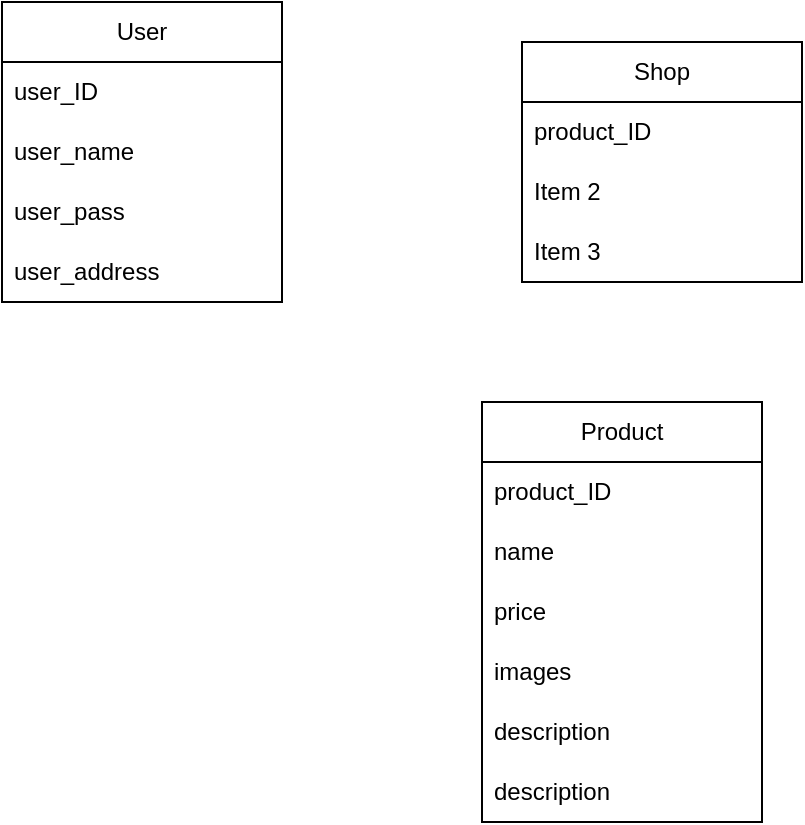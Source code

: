 <mxfile version="20.6.0" type="github">
  <diagram id="WruLcLsb1Fq7Wjmxy97L" name="Страница 1">
    <mxGraphModel dx="1422" dy="762" grid="1" gridSize="10" guides="1" tooltips="1" connect="1" arrows="1" fold="1" page="1" pageScale="1" pageWidth="827" pageHeight="1169" math="0" shadow="0">
      <root>
        <mxCell id="0" />
        <mxCell id="1" parent="0" />
        <mxCell id="VTKnWKwmcrxFRoRJ5cfs-1" value="User&lt;br&gt;" style="swimlane;fontStyle=0;childLayout=stackLayout;horizontal=1;startSize=30;horizontalStack=0;resizeParent=1;resizeParentMax=0;resizeLast=0;collapsible=1;marginBottom=0;whiteSpace=wrap;html=1;" vertex="1" parent="1">
          <mxGeometry x="80" y="310" width="140" height="150" as="geometry" />
        </mxCell>
        <mxCell id="VTKnWKwmcrxFRoRJ5cfs-2" value="user_ID" style="text;strokeColor=none;fillColor=none;align=left;verticalAlign=middle;spacingLeft=4;spacingRight=4;overflow=hidden;points=[[0,0.5],[1,0.5]];portConstraint=eastwest;rotatable=0;whiteSpace=wrap;html=1;" vertex="1" parent="VTKnWKwmcrxFRoRJ5cfs-1">
          <mxGeometry y="30" width="140" height="30" as="geometry" />
        </mxCell>
        <mxCell id="VTKnWKwmcrxFRoRJ5cfs-3" value="user_name" style="text;strokeColor=none;fillColor=none;align=left;verticalAlign=middle;spacingLeft=4;spacingRight=4;overflow=hidden;points=[[0,0.5],[1,0.5]];portConstraint=eastwest;rotatable=0;whiteSpace=wrap;html=1;" vertex="1" parent="VTKnWKwmcrxFRoRJ5cfs-1">
          <mxGeometry y="60" width="140" height="30" as="geometry" />
        </mxCell>
        <mxCell id="VTKnWKwmcrxFRoRJ5cfs-4" value="user_pass" style="text;strokeColor=none;fillColor=none;align=left;verticalAlign=middle;spacingLeft=4;spacingRight=4;overflow=hidden;points=[[0,0.5],[1,0.5]];portConstraint=eastwest;rotatable=0;whiteSpace=wrap;html=1;" vertex="1" parent="VTKnWKwmcrxFRoRJ5cfs-1">
          <mxGeometry y="90" width="140" height="30" as="geometry" />
        </mxCell>
        <mxCell id="VTKnWKwmcrxFRoRJ5cfs-5" value="user_address" style="text;strokeColor=none;fillColor=none;align=left;verticalAlign=middle;spacingLeft=4;spacingRight=4;overflow=hidden;points=[[0,0.5],[1,0.5]];portConstraint=eastwest;rotatable=0;whiteSpace=wrap;html=1;" vertex="1" parent="VTKnWKwmcrxFRoRJ5cfs-1">
          <mxGeometry y="120" width="140" height="30" as="geometry" />
        </mxCell>
        <mxCell id="VTKnWKwmcrxFRoRJ5cfs-7" value="Shop" style="swimlane;fontStyle=0;childLayout=stackLayout;horizontal=1;startSize=30;horizontalStack=0;resizeParent=1;resizeParentMax=0;resizeLast=0;collapsible=1;marginBottom=0;whiteSpace=wrap;html=1;strokeColor=#000000;" vertex="1" parent="1">
          <mxGeometry x="340" y="330" width="140" height="120" as="geometry" />
        </mxCell>
        <mxCell id="VTKnWKwmcrxFRoRJ5cfs-8" value="product_ID" style="text;strokeColor=none;fillColor=none;align=left;verticalAlign=middle;spacingLeft=4;spacingRight=4;overflow=hidden;points=[[0,0.5],[1,0.5]];portConstraint=eastwest;rotatable=0;whiteSpace=wrap;html=1;" vertex="1" parent="VTKnWKwmcrxFRoRJ5cfs-7">
          <mxGeometry y="30" width="140" height="30" as="geometry" />
        </mxCell>
        <mxCell id="VTKnWKwmcrxFRoRJ5cfs-9" value="Item 2" style="text;strokeColor=none;fillColor=none;align=left;verticalAlign=middle;spacingLeft=4;spacingRight=4;overflow=hidden;points=[[0,0.5],[1,0.5]];portConstraint=eastwest;rotatable=0;whiteSpace=wrap;html=1;" vertex="1" parent="VTKnWKwmcrxFRoRJ5cfs-7">
          <mxGeometry y="60" width="140" height="30" as="geometry" />
        </mxCell>
        <mxCell id="VTKnWKwmcrxFRoRJ5cfs-10" value="Item 3" style="text;strokeColor=none;fillColor=none;align=left;verticalAlign=middle;spacingLeft=4;spacingRight=4;overflow=hidden;points=[[0,0.5],[1,0.5]];portConstraint=eastwest;rotatable=0;whiteSpace=wrap;html=1;" vertex="1" parent="VTKnWKwmcrxFRoRJ5cfs-7">
          <mxGeometry y="90" width="140" height="30" as="geometry" />
        </mxCell>
        <mxCell id="VTKnWKwmcrxFRoRJ5cfs-11" value="Product" style="swimlane;fontStyle=0;childLayout=stackLayout;horizontal=1;startSize=30;horizontalStack=0;resizeParent=1;resizeParentMax=0;resizeLast=0;collapsible=1;marginBottom=0;whiteSpace=wrap;html=1;strokeColor=#000000;" vertex="1" parent="1">
          <mxGeometry x="320" y="510" width="140" height="210" as="geometry" />
        </mxCell>
        <mxCell id="VTKnWKwmcrxFRoRJ5cfs-12" value="product_ID" style="text;strokeColor=none;fillColor=none;align=left;verticalAlign=middle;spacingLeft=4;spacingRight=4;overflow=hidden;points=[[0,0.5],[1,0.5]];portConstraint=eastwest;rotatable=0;whiteSpace=wrap;html=1;" vertex="1" parent="VTKnWKwmcrxFRoRJ5cfs-11">
          <mxGeometry y="30" width="140" height="30" as="geometry" />
        </mxCell>
        <mxCell id="VTKnWKwmcrxFRoRJ5cfs-13" value="name" style="text;strokeColor=none;fillColor=none;align=left;verticalAlign=middle;spacingLeft=4;spacingRight=4;overflow=hidden;points=[[0,0.5],[1,0.5]];portConstraint=eastwest;rotatable=0;whiteSpace=wrap;html=1;" vertex="1" parent="VTKnWKwmcrxFRoRJ5cfs-11">
          <mxGeometry y="60" width="140" height="30" as="geometry" />
        </mxCell>
        <mxCell id="VTKnWKwmcrxFRoRJ5cfs-14" value="price" style="text;strokeColor=none;fillColor=none;align=left;verticalAlign=middle;spacingLeft=4;spacingRight=4;overflow=hidden;points=[[0,0.5],[1,0.5]];portConstraint=eastwest;rotatable=0;whiteSpace=wrap;html=1;" vertex="1" parent="VTKnWKwmcrxFRoRJ5cfs-11">
          <mxGeometry y="90" width="140" height="30" as="geometry" />
        </mxCell>
        <mxCell id="VTKnWKwmcrxFRoRJ5cfs-15" value="images" style="text;strokeColor=none;fillColor=none;align=left;verticalAlign=middle;spacingLeft=4;spacingRight=4;overflow=hidden;points=[[0,0.5],[1,0.5]];portConstraint=eastwest;rotatable=0;whiteSpace=wrap;html=1;" vertex="1" parent="VTKnWKwmcrxFRoRJ5cfs-11">
          <mxGeometry y="120" width="140" height="30" as="geometry" />
        </mxCell>
        <mxCell id="VTKnWKwmcrxFRoRJ5cfs-16" value="description" style="text;strokeColor=none;fillColor=none;align=left;verticalAlign=middle;spacingLeft=4;spacingRight=4;overflow=hidden;points=[[0,0.5],[1,0.5]];portConstraint=eastwest;rotatable=0;whiteSpace=wrap;html=1;" vertex="1" parent="VTKnWKwmcrxFRoRJ5cfs-11">
          <mxGeometry y="150" width="140" height="30" as="geometry" />
        </mxCell>
        <mxCell id="VTKnWKwmcrxFRoRJ5cfs-17" value="description" style="text;strokeColor=none;fillColor=none;align=left;verticalAlign=middle;spacingLeft=4;spacingRight=4;overflow=hidden;points=[[0,0.5],[1,0.5]];portConstraint=eastwest;rotatable=0;whiteSpace=wrap;html=1;" vertex="1" parent="VTKnWKwmcrxFRoRJ5cfs-11">
          <mxGeometry y="180" width="140" height="30" as="geometry" />
        </mxCell>
      </root>
    </mxGraphModel>
  </diagram>
</mxfile>

